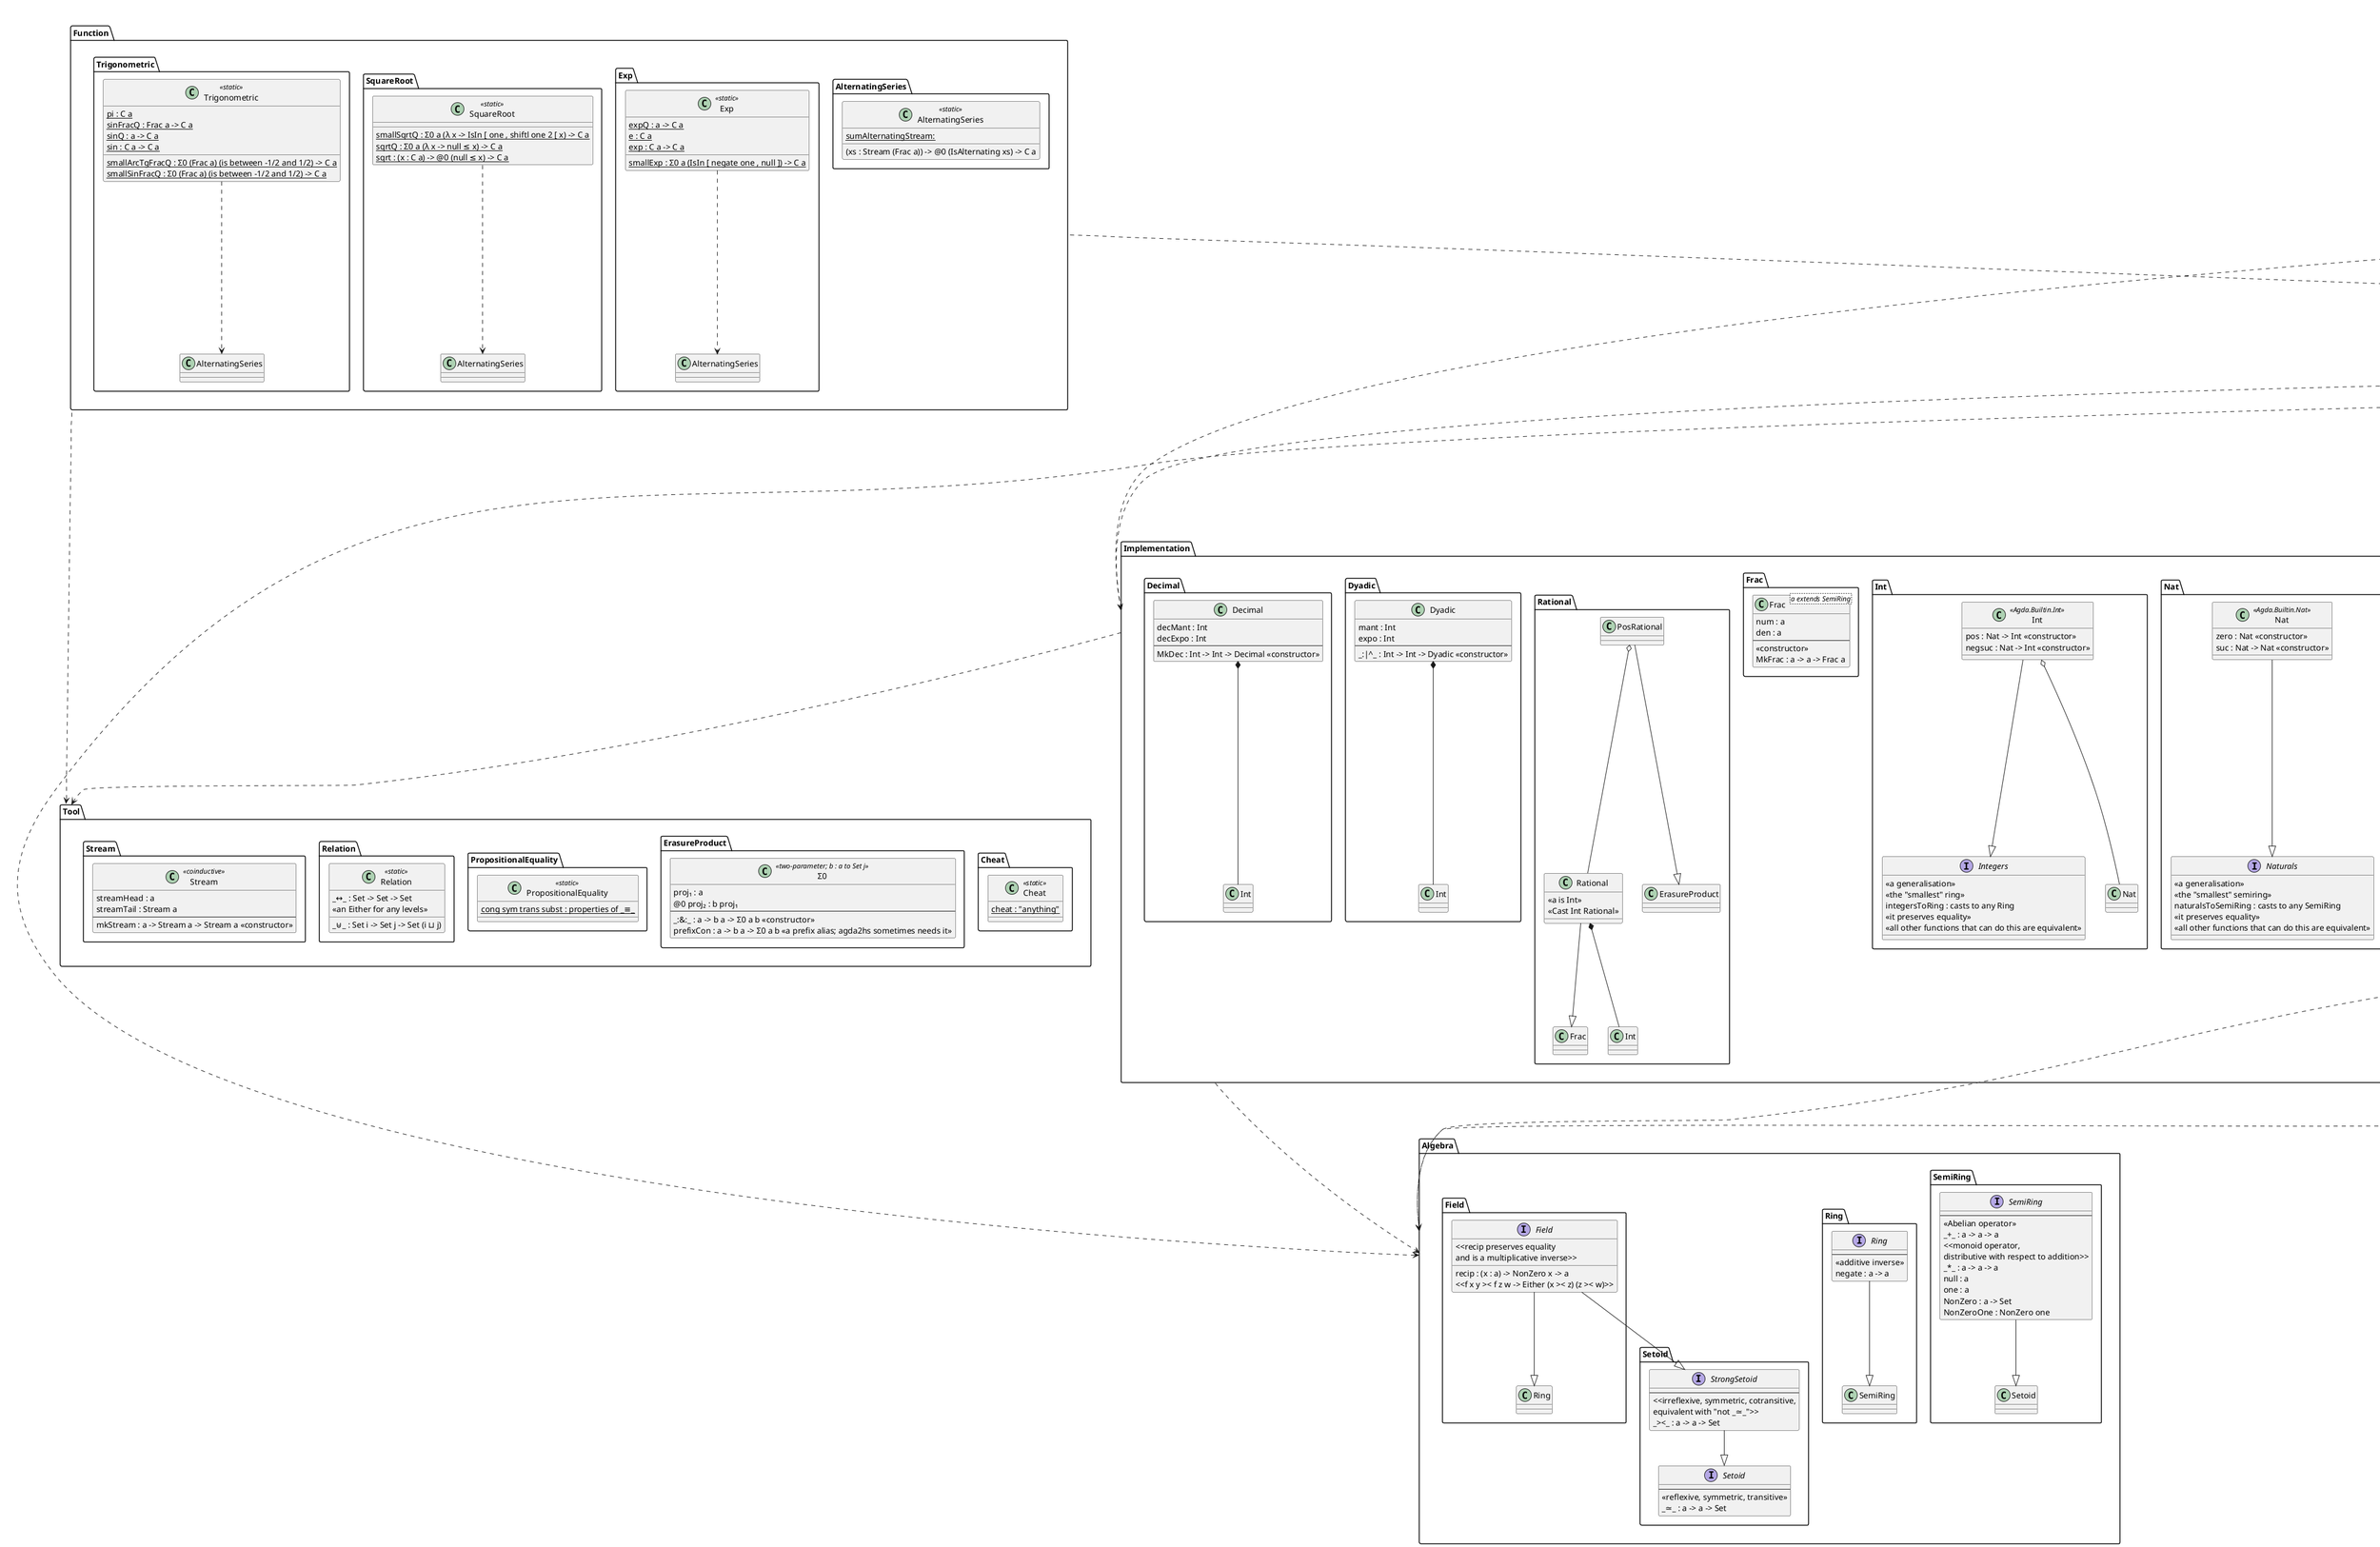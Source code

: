 @startuml simplified_structure
allowmixing

package Algebra {
    package Setoid {
        interface Setoid {
            --
            <<reflexive, symmetric, transitive>>
            _≃_ : a -> a -> Set
        }

        interface StrongSetoid {
            --
            <<irreflexive, symmetric, cotransitive,
            equivalent with "not _≃_">>
            _><_ : a -> a -> Set
        }

        StrongSetoid --|> Setoid
    }

    package SemiRing {
        interface SemiRing {
            --
            <<Abelian operator>>
            _+_ : a -> a -> a
            <<monoid operator,
              distributive with respect to addition>>
            _*_ : a -> a -> a
            null : a
            one : a
            NonZero : a -> Set
            NonZeroOne : NonZero one
        }

        SemiRing --|> Setoid
    }

    package Ring {
        interface Ring {
            --
            <<additive inverse>>
            negate : a -> a
        }

        Ring --|> SemiRing
    }

    package Field {
        interface Field {
            recip : (x : a) -> NonZero x -> a
            <<f x y >< f z w -> Either (x >< z) (z >< w)>>
            <<recip preserves equality
              and is a multiplicative inverse>>
        }

        Field --|> Ring
        Field --|> StrongSetoid
    }
}

package Order {
    interface Le {
        --
        _≤_ : a -> a -> Set
    }

    interface PartialOrder {
        --
        << _≤_ preserves equality>>
    }

    interface Lt {
        --
        _<_ : a -> a -> Set
    }

    interface StrictOrder {
        --
        <<_<_ is irreflexive, transitive,
            and preserves equality >>
    }

    interface PseudoOrder {
        --
        <<_<_ is asymmetric, cotransitive,
            and total>>
    }

    ' not yet used
    interface PseudoRingOrder {
        --
        <<∀ (x y z w : a) -> x * y >< z * w -> Either (x >< z) (z >< w)>>
        <<∀ {z x y : a} -> x < y -> z + x < z + y>>
        <<∀ (x y : a) -> null < x -> null < y -> null < x * y>>
    }
    PseudoRingOrder --|> PseudoOrder

    ' not yet used
    interface PseudoSemiRingOrder {
        --
        <<∀ x y -> (y < x -> ⊥) -> Σ0 a (λ z -> y ≃ x + z)>>
        <<∀ {z x y : a} -> x < y -> z + x < z + y>>
        <<∀ {z x y : a} -> z + x < z + y -> x < y>>
        <<∀ (x y z w : a) -> x * y >< z * w -> Either (x >< z) (z >< w)>>
        <<∀ (x y : a) -> null < x -> null < y -> null < x * y>>
    }

    ' not yet used
    interface FullPseudoSemiRingOrder {
        <<x ≤ y ↔ (y < x -> ⊥)>>
    }
    PartialOrder --|> Le
    StrictOrder --|> Lt
    PseudoOrder --|> Lt
    PseudoSemiRingOrder --|> PseudoOrder
    FullPseudoSemiRingOrder --|> PseudoSemiRingOrder
    FullPseudoSemiRingOrder --|> Le
}
Order ..> Algebra

package Operator {
    package Abs {
        interface Abs {
            abs : a -> a
            <<(null ≤ x -> abs x ≃ x)
                × (x ≤ null -> abs x ≃ negate x)
        }
    }

    package Cast {
        interface Cast<<two-parameter>> {
            cast : a -> b
        }
    }

    package Decidable {
        interface DecSetoid {
            _≃#_ : a -> a -> Bool
            <<decides _≃_>>
        }

        interface DecLe {
            _≤#_ : a -> a -> Bool
            <<decides _≤_>>
        }

        interface DecLt {
            _<#_ : a -> a -> Bool
            <<decides _<_>>
        }
    }

    package Pow {
        interface Pow<<two-parameter>> {
            <<a and b are SemiRings>>
            _^_ : a -> b -> a
            <<preserves equality>>
            <<x^null is one>>
            <<x^(one+n) is x*x^n>>
        }

        ' actually, this might help
        interface Pow_Nat {
            _^_ : a -> Nat -> a
        }
        interface Pow_Int {
            _^_ : a -> b -> a
        }
    }

    package ShiftL {
        interface ShiftL {
            shiftl : a -> Nat -> a
            <<preserves equality,
              shifting with zero is the identity function,
              every shift doubles>>
        }
    }

    package Shift {
        interface Shift {
            shift : a -> Int -> a
            <<preserves equality,
              equivalent with shiftl for nonnegatives,
              shifting left then right returns the original value>>
        }
        Shift --|> ShiftL
    }

    package ExactShift {
        interface ExactShift {
            <<shifting right then left returns the same number>>
            <<that means there is no loss of precision>>
        }
        ExactShift --|> Shift
    }
}
Operator ..> Algebra
Operator ..> Order

package Implementation {
    package Nat {
        class Nat<<Agda.Builtin.Nat>> {
            zero : Nat <<constructor>>
            suc : Nat -> Nat <<constructor>>
        }
        'Nat --|> SemiRing /'implied by Naturals'/

        interface Naturals {
            <<a generalisation>>
            <<the "smallest" semiring>>
            naturalsToSemiRing : casts to any SemiRing
            <<it preserves equality>>
            <<all other functions that can do this are equivalent>>
        }
        Nat --|> Naturals
    }

    package Int {
        class Int<<Agda.Builtin.Int>> {
            pos : Nat -> Int <<constructor>>
            negsuc : Nat -> Int <<constructor>>
        }

        interface Integers {
            <<a generalisation>>
            <<the "smallest" ring>>
            integersToRing : casts to any Ring
            <<it preserves equality>>
            <<all other functions that can do this are equivalent>>
        }

        Int o-- Nat
        'Int --|> Ring /'implied by Integers'/
        Int --|> Integers

        'Int --|> Integers is not yet done
    }

    package Frac {
        class Frac<a extends SemiRing> {
            num : a
            den : a
            --
            <<constructor>>
            MkFrac : a -> a -> Frac a
        }
        ' I add the instances in Rational
        ' because there are conditions on a
    }

    package Rational {
        class Rational {
            <<a is Int>>
            <<Cast Int Rational>>
        }
        Rational --|> Frac
        Rational *-- Int

        class PosRational
        PosRational o-- Rational
        PosRational --|> ErasureProduct
    }

    package Dyadic {
        class Dyadic {
            mant : Int
            expo : Int
            --
            _:|^_ : Int -> Int -> Dyadic <<constructor>>
        }
        Dyadic *-- Int
    }

    package Decimal {
        class Decimal {
            decMant : Int
            decExpo : Int
            --
            MkDec : Int -> Int -> Decimal <<constructor>>
        }
        Decimal *-- Int
    }
}
Implementation ..> Algebra
Implementation ..> Order
Implementation ..> Operator
' see PosRational
Implementation ..> Tool

package RealTheory {
    package MetricSpace {
        interface MetricSpace {
            ball : PosRational -> a -> a -> Set
            <<reflexive, symmetric>>
            <<ball ε₁ x y -> ball ε₂ y z -> ball (ε₁ + ε₂) x y>>
            <<(∀ (δ : PosRational) -> ball (plusPos ε δ) x y) -> ball ε x y>>
            <<(∀ (ε : PosRational) -> ball ε x y) -> x ≃ y>>
        }

        interface PrelengthSpace {
            << (proj₁ ε < proj₁ δ₁ + proj₁ δ₂) -> @0 (ball ε x y) -> Σ0 a (λ z -> ball δ₁ x z × ball δ₂ z y) >>
        }
        PrelengthSpace --|> MetricSpace
    }

    package Continuity {
        ' actually, the modulus is in another record named UniformlyContinuous
        ' but this is easier to understand now
        class UcFun<<a extends MetricSpace, b extends MetricSpace>> {
            f : a -> b
            modulus : PosRational -> PosRational
            --
            <<∀ ε x y -> ball (modulus ε) x y -> ball ε (f x) (f y)>>
        }
    }

    package Completion {
        class C<a extends MetricSpace> {
            fun : PosRational -> a
            <<∀ (ε₁ ε₂ : PosRational) -> ball (plusPos ε₁ ε₂) (fun ε₁) (fun ε₂)>>
            --
            returnC : a -> C a
            join : C (C a) -> C a
            mapC : UcFun a b -> (C a -> C b) <<if a is prelength>>
            bindC : UcFun a (C b) -> UcFun (C a) (C b) <<if both are prelength>>
            map2 : UcFun a (UcFun b c) -> (C a -> C b -> C c) <<if all are prelength>>
        }
        C ..> UcFun
        C --|> PrelengthSpace: if a is prelength
    }

    package AppRational {
        interface AppRational {
            appDiv : (x y : a) -> @0 (NonZero y) -> Int -> a
            appApprox : a -> Int -> a
            log2Floor : (x : a) -> @0 (null < x) -> Int
            toDecimal : a -> Nat -> Decimal
            <<Cast a Rational>>
            <<Cast Int a>>
            --
            <<Cast a Rational is order-embedding,
                                  strict-order-embedding,
                                  preserves equality,
                                  preserves non-zero-ness>>
            <<Cast Int a preserves semiring operators>>
            <<appDiv is division with a given precision
            of a 2-power>>
            <<appApprox is approximation with a given precision
            of a 2-power>>
            <<log2Floor is the lowest exponent k
            with which 2^k <= x>>
            <<toDecimal converts to a decimal
            with a given precision of digits
            after the decimal point>>
        }
        AppRational --|> PrelengthSpace
    }

    package Real {
        class C_<a extends AppRational><<if the base type is an AppRational>> {
            <<Cast (C a) (C Rational)>>
            compress : C a -> C a <<preserves equality>>
            NonNegR : C a -> Set <<used for Le>>
            PosR : C a -> Set <<positivity with erased witness; used for Lt>>
            PosRT : C a -> Set <<positivity with non-erased witness>>
            NonZeroRT : C a -> Set <<similarly>>
            LtT : C a -> C a -> Set <<derived from PosRT>>
            witnessForPos : (x : C a) -> @0 (PosR x) -> PosRT x
            witnessForNonZero : (x : C a) -> @0 (NonZero x) -> NonZeroRT x
            multByAQ : a -> C a -> C a <<faster than normal multiplication>>
            canonicalBound : (x : C a) -> a <<guaranteed to be >= x>>
        }
        C_ *-- AppRational: in a sense
        C_ --|> C
    }

    package Instance {
        ' an instance for Pow (C a) Nat, if a is an AppRational
        ' TODO: actually, this is in Instance.Pow
        class Pow_<<static>> {
            <<an instance for Pow (C_ a) Nat>>
        }
    }
}
RealTheory ..> Algebra
RealTheory ..> Order
RealTheory ..> Operator
RealTheory ..> Implementation

package Tool {
    package Cheat {
        class Cheat<<static>> {
            {static} cheat : "anything"
        }
    }

    package ErasureProduct {
        class Σ0<<two-parameter; b : a to Set j>> {
            proj₁ : a
            @0 proj₂ : b proj₁
            --
            _:&:_ : a -> b a -> Σ0 a b <<constructor>>
            prefixCon : a -> b a -> Σ0 a b <<a prefix alias; agda2hs sometimes needs it>>
        }
    }

    package PropositionalEquality {
        class PropositionalEquality<<static>> {
            {static} cong sym trans subst : properties of _≡_
        }
    }

    package Relation {
        class Relation<<static>> {
            _↔_ : Set -> Set -> Set
            <<an Either for any levels>>
            _⊎_ : Set i -> Set j -> Set (i ⊔ j)
        }
    }

    package Stream {
        class Stream<<coinductive>> {
            streamHead : a
            streamTail : Stream a
            --
            mkStream : a -> Stream a -> Stream a <<constructor>>
        }
    }
}

package Function {
    'here, we always assume a is AppRational
    package AlternatingSeries {
        class AlternatingSeries<<static>> {
            {static} sumAlternatingStream:
            (xs : Stream (Frac a)) -> @0 (IsAlternating xs) -> C a
        }
    }
    package Exp {
        class Exp<<static>> {
            {static} smallExp : Σ0 a (IsIn [ negate one , null ]) -> C a
            {static} expQ : a -> C a
            {static} e : C a
            'expQUc is not really going to be used outside here
            {static} exp : C a -> C a
        }
        Exp ..> AlternatingSeries
    }
    package SquareRoot {
        class SquareRoot<<static>> {
            {static} smallSqrtQ : Σ0 a (λ x -> IsIn [ one , shiftl one 2 [ x) -> C a
            {static} sqrtQ : Σ0 a (λ x -> null ≤ x) -> C a
            'same for sqrtQUc
            {static} sqrt : (x : C a) -> @0 (null ≤ x) -> C a
        }
        SquareRoot ..> AlternatingSeries
    }
    package Trigonometric {
        class Trigonometric<<static>> {
            {static} smallArcTgFracQ : Σ0 (Frac a) (is between -1/2 and 1/2) -> C a
            ' uses smallArcTgFracQ
            {static} pi : C a
            {static} smallSinFracQ : Σ0 (Frac a) (is between -1/2 and 1/2) -> C a
            {static} sinFracQ : Frac a -> C a
            {static} sinQ : a -> C a
            {static} sin : C a -> C a
        }
        Trigonometric ..> AlternatingSeries
    }
}
Function ..> RealTheory
Function ..> Tool

package HaskellInstance {
    package Number {
        interface Number<<Agda.Builtin.FromNat>> {
            Constraint : Nat -> Set <<condition on which a Nat can be converted>>
            fromNat : (n : Nat) -> {{Constraint n}} -> a
        }
    }

    package Num {
        interface Num<<Haskell.Prim.Num>> {
            @0 MinusOK       : a → a → Set
            @0 NegateOK      : a → Set
            @0 FromIntegerOK : Integer → Set
            _+_           : a → a → a
            _-_           : (x y : a) → @0 {{MinusOK x y}} → a
            _*_           : a → a → a
            negate        : (x : a) → @0 {{NegateOK x}} → a
            abs           : a → a
            signum        : a → a  <<this will not make sense for reals>>
            fromInteger   : (n : Integer) → @0 {{FromIntegerOK n}} → a
        }
        Num --|> Number
    }

    package Fractional {
        interface Fractional<<Haskell.Prim.Fractional>> {
            @0 RecipOK : a -> Set
            _/_ : (x y : a) -> @0 {{RecipOK y}} -> a
            recip : (x : a) -> @0 {{RecipOK x}} -> a
        }
        Fractional --|> Num
    }

    package Floating {
        interface Floating<<Haskell>> {
            trigonometric,
            exponential
            and logarithmic functions
        }
        Floating --|> Fractional
    }

    package Show {
        interface Show<<Haskell.Prim.Show>> {
            show : a -> String
        }
    }
}
HaskellInstance ..> Implementation
HaskellInstance ..> RealTheory

/'
this changes quite rapidly
package Main {
    class Main<<static>> {
        ...
    }
}
'/

@enduml